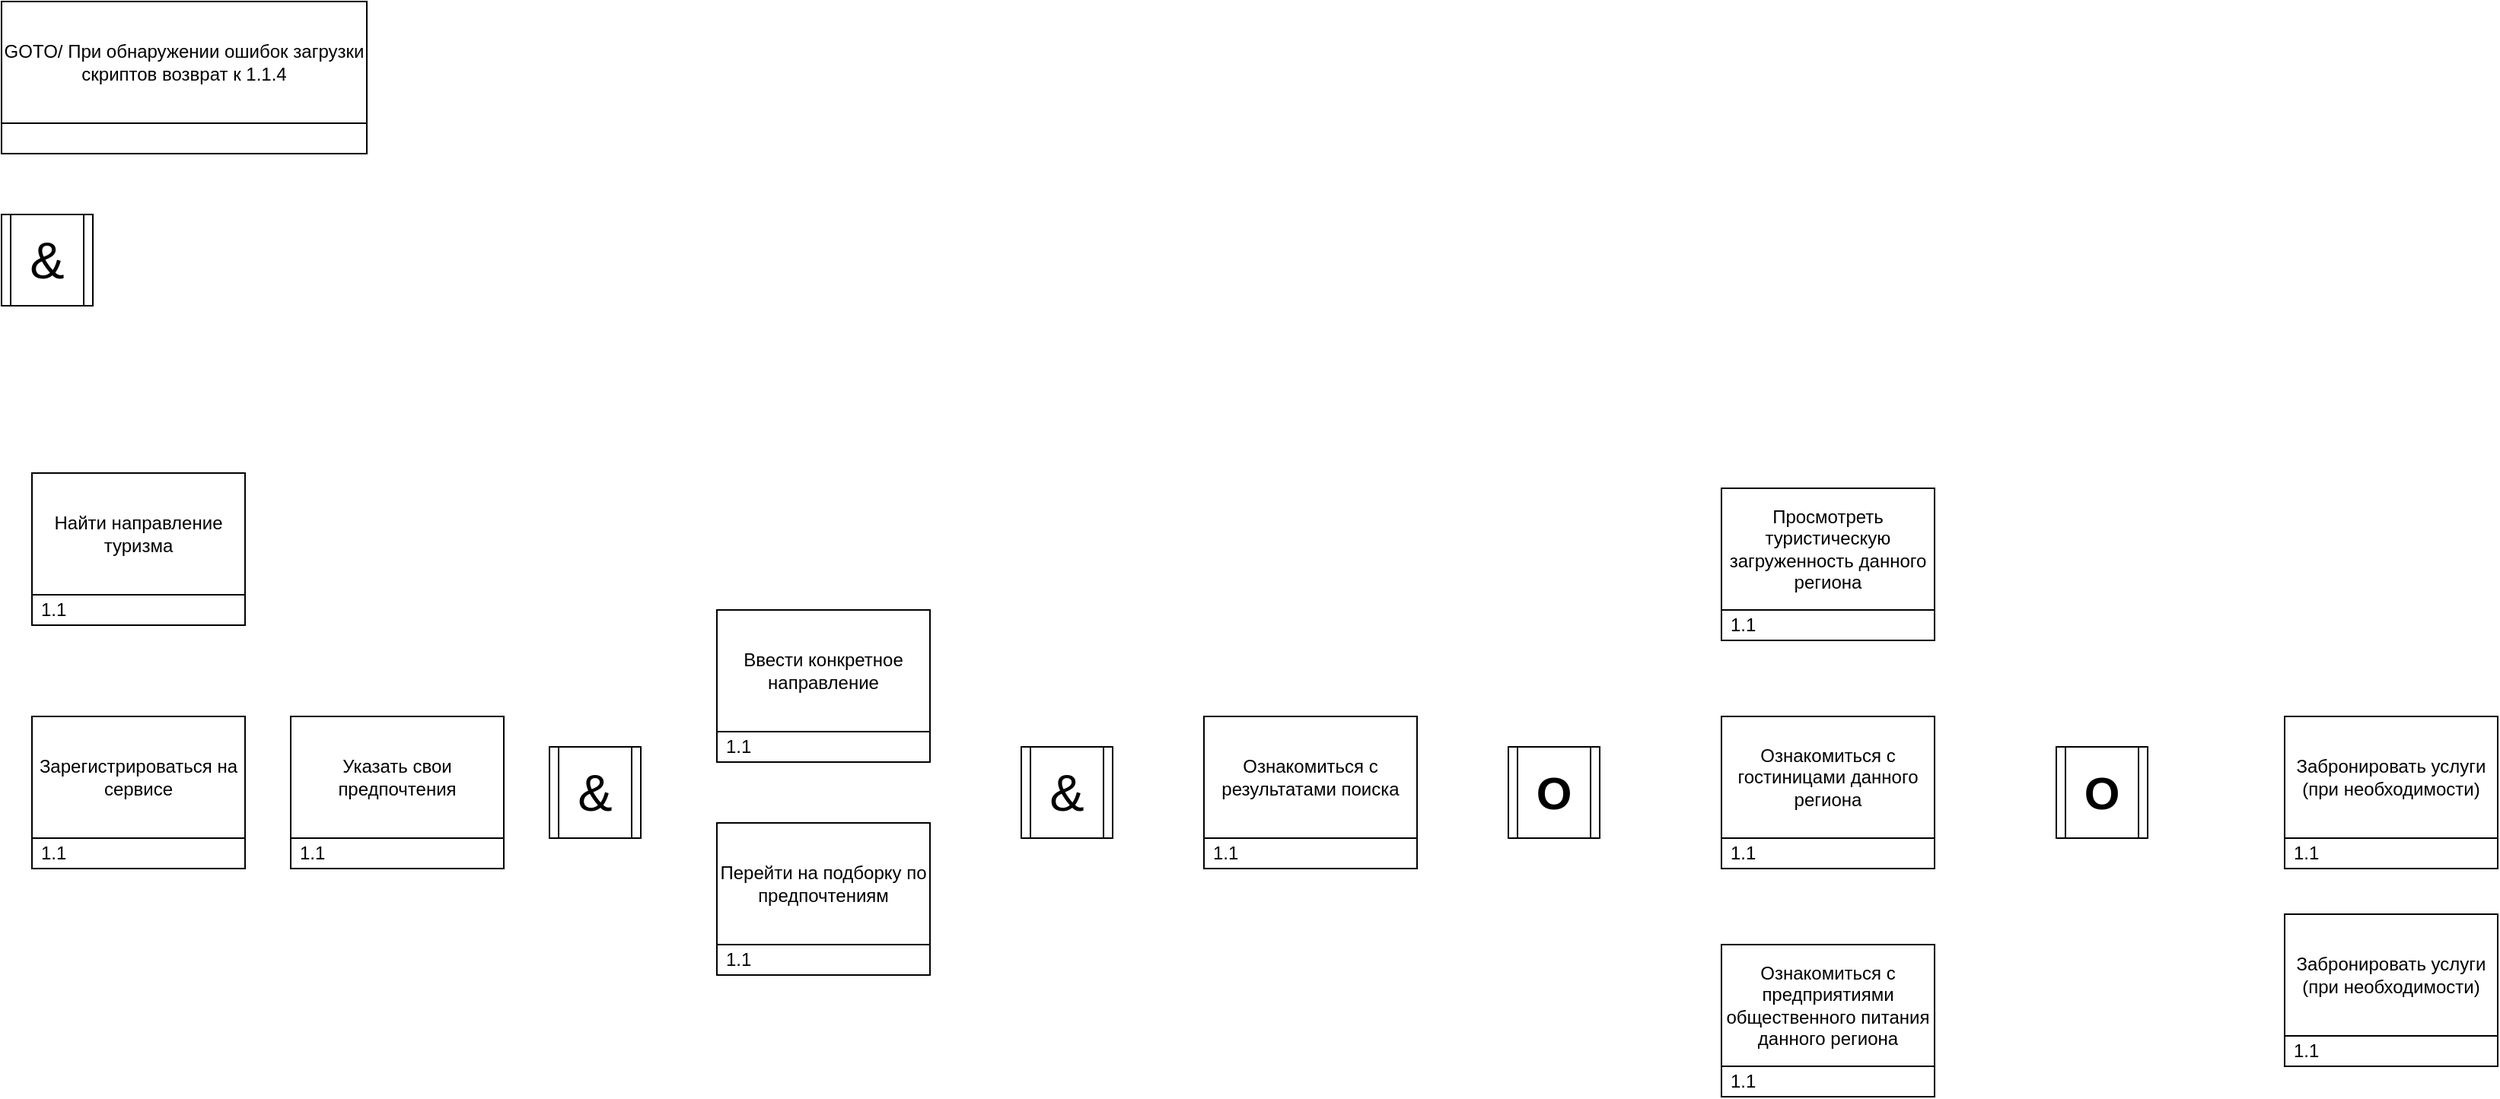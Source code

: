 <mxfile version="22.0.8" type="github" pages="3">
  <diagram id="jDZyjU-NRDZu6kYY1GAh" name="IDEF3 - групповое">
    <mxGraphModel dx="1050" dy="566" grid="1" gridSize="10" guides="1" tooltips="1" connect="1" arrows="1" fold="1" page="1" pageScale="1" pageWidth="2336" pageHeight="1654" math="0" shadow="0">
      <root>
        <mxCell id="0" />
        <mxCell id="1" parent="0" />
        <mxCell id="cbyuX7j4B6WSAV5k46cB-1" value="Найти направление туризма" style="swimlane;fontStyle=0;childLayout=stackLayout;horizontal=1;startSize=80;horizontalStack=0;resizeParent=1;resizeParentMax=0;resizeLast=0;collapsible=1;marginBottom=0;whiteSpace=wrap;html=1;" vertex="1" parent="1">
          <mxGeometry x="40" y="380" width="140" height="100" as="geometry" />
        </mxCell>
        <mxCell id="cbyuX7j4B6WSAV5k46cB-2" value="1.1" style="text;strokeColor=none;fillColor=none;align=left;verticalAlign=middle;spacingLeft=4;spacingRight=4;overflow=hidden;points=[[0,0.5],[1,0.5]];portConstraint=eastwest;rotatable=0;whiteSpace=wrap;html=1;" vertex="1" parent="cbyuX7j4B6WSAV5k46cB-1">
          <mxGeometry y="80" width="140" height="20" as="geometry" />
        </mxCell>
        <mxCell id="YS1LWx2KXghdEhdy3758-1" value="GOTO/ При обнаружении ошибок загрузки скриптов возврат к 1.1.4" style="swimlane;fontStyle=0;childLayout=stackLayout;horizontal=1;startSize=80;horizontalStack=0;resizeParent=1;resizeParentMax=0;resizeLast=0;collapsible=1;marginBottom=0;whiteSpace=wrap;html=1;" vertex="1" parent="1">
          <mxGeometry x="20" y="70" width="240" height="100" as="geometry" />
        </mxCell>
        <mxCell id="WHiRAeLKZ48KQF9VEQD4-1" value="&lt;font style=&quot;font-size: 34px;&quot;&gt;&amp;amp;&lt;/font&gt;" style="shape=process;whiteSpace=wrap;html=1;backgroundOutline=1;" vertex="1" parent="1">
          <mxGeometry x="20" y="210" width="60" height="60" as="geometry" />
        </mxCell>
        <mxCell id="WHiRAeLKZ48KQF9VEQD4-2" value="Зарегистрироваться на сервисе" style="swimlane;fontStyle=0;childLayout=stackLayout;horizontal=1;startSize=80;horizontalStack=0;resizeParent=1;resizeParentMax=0;resizeLast=0;collapsible=1;marginBottom=0;whiteSpace=wrap;html=1;" vertex="1" parent="1">
          <mxGeometry x="40" y="540" width="140" height="100" as="geometry" />
        </mxCell>
        <mxCell id="WHiRAeLKZ48KQF9VEQD4-3" value="1.1" style="text;strokeColor=none;fillColor=none;align=left;verticalAlign=middle;spacingLeft=4;spacingRight=4;overflow=hidden;points=[[0,0.5],[1,0.5]];portConstraint=eastwest;rotatable=0;whiteSpace=wrap;html=1;" vertex="1" parent="WHiRAeLKZ48KQF9VEQD4-2">
          <mxGeometry y="80" width="140" height="20" as="geometry" />
        </mxCell>
        <mxCell id="WHiRAeLKZ48KQF9VEQD4-4" value="Ввести конкретное направление" style="swimlane;fontStyle=0;childLayout=stackLayout;horizontal=1;startSize=80;horizontalStack=0;resizeParent=1;resizeParentMax=0;resizeLast=0;collapsible=1;marginBottom=0;whiteSpace=wrap;html=1;" vertex="1" parent="1">
          <mxGeometry x="490" y="470" width="140" height="100" as="geometry" />
        </mxCell>
        <mxCell id="WHiRAeLKZ48KQF9VEQD4-5" value="1.1" style="text;strokeColor=none;fillColor=none;align=left;verticalAlign=middle;spacingLeft=4;spacingRight=4;overflow=hidden;points=[[0,0.5],[1,0.5]];portConstraint=eastwest;rotatable=0;whiteSpace=wrap;html=1;" vertex="1" parent="WHiRAeLKZ48KQF9VEQD4-4">
          <mxGeometry y="80" width="140" height="20" as="geometry" />
        </mxCell>
        <mxCell id="WHiRAeLKZ48KQF9VEQD4-6" value="Перейти на подборку по предпочтениям" style="swimlane;fontStyle=0;childLayout=stackLayout;horizontal=1;startSize=80;horizontalStack=0;resizeParent=1;resizeParentMax=0;resizeLast=0;collapsible=1;marginBottom=0;whiteSpace=wrap;html=1;" vertex="1" parent="1">
          <mxGeometry x="490" y="610" width="140" height="100" as="geometry" />
        </mxCell>
        <mxCell id="WHiRAeLKZ48KQF9VEQD4-7" value="1.1" style="text;strokeColor=none;fillColor=none;align=left;verticalAlign=middle;spacingLeft=4;spacingRight=4;overflow=hidden;points=[[0,0.5],[1,0.5]];portConstraint=eastwest;rotatable=0;whiteSpace=wrap;html=1;" vertex="1" parent="WHiRAeLKZ48KQF9VEQD4-6">
          <mxGeometry y="80" width="140" height="20" as="geometry" />
        </mxCell>
        <mxCell id="WHiRAeLKZ48KQF9VEQD4-8" value="Указать свои предпочтения" style="swimlane;fontStyle=0;childLayout=stackLayout;horizontal=1;startSize=80;horizontalStack=0;resizeParent=1;resizeParentMax=0;resizeLast=0;collapsible=1;marginBottom=0;whiteSpace=wrap;html=1;" vertex="1" parent="1">
          <mxGeometry x="210" y="540" width="140" height="100" as="geometry" />
        </mxCell>
        <mxCell id="WHiRAeLKZ48KQF9VEQD4-9" value="1.1" style="text;strokeColor=none;fillColor=none;align=left;verticalAlign=middle;spacingLeft=4;spacingRight=4;overflow=hidden;points=[[0,0.5],[1,0.5]];portConstraint=eastwest;rotatable=0;whiteSpace=wrap;html=1;" vertex="1" parent="WHiRAeLKZ48KQF9VEQD4-8">
          <mxGeometry y="80" width="140" height="20" as="geometry" />
        </mxCell>
        <mxCell id="WHiRAeLKZ48KQF9VEQD4-10" value="Ознакомиться с результатами поиска" style="swimlane;fontStyle=0;childLayout=stackLayout;horizontal=1;startSize=80;horizontalStack=0;resizeParent=1;resizeParentMax=0;resizeLast=0;collapsible=1;marginBottom=0;whiteSpace=wrap;html=1;" vertex="1" parent="1">
          <mxGeometry x="810" y="540" width="140" height="100" as="geometry" />
        </mxCell>
        <mxCell id="WHiRAeLKZ48KQF9VEQD4-11" value="1.1" style="text;strokeColor=none;fillColor=none;align=left;verticalAlign=middle;spacingLeft=4;spacingRight=4;overflow=hidden;points=[[0,0.5],[1,0.5]];portConstraint=eastwest;rotatable=0;whiteSpace=wrap;html=1;" vertex="1" parent="WHiRAeLKZ48KQF9VEQD4-10">
          <mxGeometry y="80" width="140" height="20" as="geometry" />
        </mxCell>
        <mxCell id="BEHgyF1ntrgZddMQC_46-1" value="&lt;font style=&quot;font-size: 34px;&quot;&gt;&amp;amp;&lt;/font&gt;" style="shape=process;whiteSpace=wrap;html=1;backgroundOutline=1;" vertex="1" parent="1">
          <mxGeometry x="690" y="560" width="60" height="60" as="geometry" />
        </mxCell>
        <mxCell id="BEHgyF1ntrgZddMQC_46-2" value="&lt;font style=&quot;font-size: 34px;&quot;&gt;&amp;amp;&lt;/font&gt;" style="shape=process;whiteSpace=wrap;html=1;backgroundOutline=1;" vertex="1" parent="1">
          <mxGeometry x="380" y="560" width="60" height="60" as="geometry" />
        </mxCell>
        <mxCell id="BEHgyF1ntrgZddMQC_46-3" value="Просмотреть туристическую загруженность данного региона" style="swimlane;fontStyle=0;childLayout=stackLayout;horizontal=1;startSize=80;horizontalStack=0;resizeParent=1;resizeParentMax=0;resizeLast=0;collapsible=1;marginBottom=0;whiteSpace=wrap;html=1;" vertex="1" parent="1">
          <mxGeometry x="1150" y="390" width="140" height="100" as="geometry" />
        </mxCell>
        <mxCell id="BEHgyF1ntrgZddMQC_46-4" value="1.1" style="text;strokeColor=none;fillColor=none;align=left;verticalAlign=middle;spacingLeft=4;spacingRight=4;overflow=hidden;points=[[0,0.5],[1,0.5]];portConstraint=eastwest;rotatable=0;whiteSpace=wrap;html=1;" vertex="1" parent="BEHgyF1ntrgZddMQC_46-3">
          <mxGeometry y="80" width="140" height="20" as="geometry" />
        </mxCell>
        <mxCell id="BEHgyF1ntrgZddMQC_46-5" value="Ознакомиться с гостиницами данного региона" style="swimlane;fontStyle=0;childLayout=stackLayout;horizontal=1;startSize=80;horizontalStack=0;resizeParent=1;resizeParentMax=0;resizeLast=0;collapsible=1;marginBottom=0;whiteSpace=wrap;html=1;" vertex="1" parent="1">
          <mxGeometry x="1150" y="540" width="140" height="100" as="geometry" />
        </mxCell>
        <mxCell id="BEHgyF1ntrgZddMQC_46-6" value="1.1" style="text;strokeColor=none;fillColor=none;align=left;verticalAlign=middle;spacingLeft=4;spacingRight=4;overflow=hidden;points=[[0,0.5],[1,0.5]];portConstraint=eastwest;rotatable=0;whiteSpace=wrap;html=1;" vertex="1" parent="BEHgyF1ntrgZddMQC_46-5">
          <mxGeometry y="80" width="140" height="20" as="geometry" />
        </mxCell>
        <mxCell id="BEHgyF1ntrgZddMQC_46-9" value="Ознакомиться с предприятиями общественного питания данного региона" style="swimlane;fontStyle=0;childLayout=stackLayout;horizontal=1;startSize=80;horizontalStack=0;resizeParent=1;resizeParentMax=0;resizeLast=0;collapsible=1;marginBottom=0;whiteSpace=wrap;html=1;" vertex="1" parent="1">
          <mxGeometry x="1150" y="690" width="140" height="100" as="geometry" />
        </mxCell>
        <mxCell id="BEHgyF1ntrgZddMQC_46-10" value="1.1" style="text;strokeColor=none;fillColor=none;align=left;verticalAlign=middle;spacingLeft=4;spacingRight=4;overflow=hidden;points=[[0,0.5],[1,0.5]];portConstraint=eastwest;rotatable=0;whiteSpace=wrap;html=1;" vertex="1" parent="BEHgyF1ntrgZddMQC_46-9">
          <mxGeometry y="80" width="140" height="20" as="geometry" />
        </mxCell>
        <mxCell id="BEHgyF1ntrgZddMQC_46-12" value="&lt;font style=&quot;font-size: 30px;&quot;&gt;&lt;b&gt;O&lt;/b&gt;&lt;/font&gt;" style="shape=process;whiteSpace=wrap;html=1;backgroundOutline=1;" vertex="1" parent="1">
          <mxGeometry x="1370" y="560" width="60" height="60" as="geometry" />
        </mxCell>
        <mxCell id="BEHgyF1ntrgZddMQC_46-13" value="&lt;font style=&quot;font-size: 30px;&quot;&gt;&lt;b&gt;O&lt;/b&gt;&lt;/font&gt;" style="shape=process;whiteSpace=wrap;html=1;backgroundOutline=1;" vertex="1" parent="1">
          <mxGeometry x="1010" y="560" width="60" height="60" as="geometry" />
        </mxCell>
        <mxCell id="BEHgyF1ntrgZddMQC_46-14" value="Забронировать услуги (при необходимости)" style="swimlane;fontStyle=0;childLayout=stackLayout;horizontal=1;startSize=80;horizontalStack=0;resizeParent=1;resizeParentMax=0;resizeLast=0;collapsible=1;marginBottom=0;whiteSpace=wrap;html=1;" vertex="1" parent="1">
          <mxGeometry x="1520" y="540" width="140" height="100" as="geometry" />
        </mxCell>
        <mxCell id="BEHgyF1ntrgZddMQC_46-15" value="1.1" style="text;strokeColor=none;fillColor=none;align=left;verticalAlign=middle;spacingLeft=4;spacingRight=4;overflow=hidden;points=[[0,0.5],[1,0.5]];portConstraint=eastwest;rotatable=0;whiteSpace=wrap;html=1;" vertex="1" parent="BEHgyF1ntrgZddMQC_46-14">
          <mxGeometry y="80" width="140" height="20" as="geometry" />
        </mxCell>
        <mxCell id="BEHgyF1ntrgZddMQC_46-16" value="Забронировать услуги (при необходимости)" style="swimlane;fontStyle=0;childLayout=stackLayout;horizontal=1;startSize=80;horizontalStack=0;resizeParent=1;resizeParentMax=0;resizeLast=0;collapsible=1;marginBottom=0;whiteSpace=wrap;html=1;" vertex="1" parent="1">
          <mxGeometry x="1520" y="670" width="140" height="100" as="geometry" />
        </mxCell>
        <mxCell id="BEHgyF1ntrgZddMQC_46-17" value="1.1" style="text;strokeColor=none;fillColor=none;align=left;verticalAlign=middle;spacingLeft=4;spacingRight=4;overflow=hidden;points=[[0,0.5],[1,0.5]];portConstraint=eastwest;rotatable=0;whiteSpace=wrap;html=1;" vertex="1" parent="BEHgyF1ntrgZddMQC_46-16">
          <mxGeometry y="80" width="140" height="20" as="geometry" />
        </mxCell>
      </root>
    </mxGraphModel>
  </diagram>
  <diagram id="R2lEEEUBdFMjLlhIrx00" name="IDEF1 - свое">
    <mxGraphModel dx="1235" dy="1766" grid="1" gridSize="10" guides="1" tooltips="1" connect="1" arrows="1" fold="1" page="1" pageScale="1" pageWidth="850" pageHeight="1100" math="0" shadow="0" extFonts="Permanent Marker^https://fonts.googleapis.com/css?family=Permanent+Marker">
      <root>
        <mxCell id="0" />
        <mxCell id="1" parent="0" />
        <mxCell id="71VfHX2NH4AoiYsdJ9OX-1" value="ID команды" style="swimlane;fontStyle=0;childLayout=stackLayout;horizontal=1;startSize=30;horizontalStack=0;resizeParent=1;resizeParentMax=0;resizeLast=0;collapsible=1;marginBottom=0;whiteSpace=wrap;html=1;" parent="1" vertex="1">
          <mxGeometry x="515" y="-10" width="260" height="120" as="geometry" />
        </mxCell>
        <mxCell id="71VfHX2NH4AoiYsdJ9OX-2" value="Название команды" style="text;strokeColor=none;fillColor=none;align=left;verticalAlign=middle;spacingLeft=4;spacingRight=4;overflow=hidden;points=[[0,0.5],[1,0.5]];portConstraint=eastwest;rotatable=0;whiteSpace=wrap;html=1;" parent="71VfHX2NH4AoiYsdJ9OX-1" vertex="1">
          <mxGeometry y="30" width="260" height="30" as="geometry" />
        </mxCell>
        <mxCell id="71VfHX2NH4AoiYsdJ9OX-4" value="&lt;div&gt;ID участников (FK)&lt;br&gt;&lt;/div&gt;" style="text;strokeColor=none;fillColor=none;align=left;verticalAlign=middle;spacingLeft=4;spacingRight=4;overflow=hidden;points=[[0,0.5],[1,0.5]];portConstraint=eastwest;rotatable=0;whiteSpace=wrap;html=1;" parent="71VfHX2NH4AoiYsdJ9OX-1" vertex="1">
          <mxGeometry y="60" width="260" height="30" as="geometry" />
        </mxCell>
        <mxCell id="71VfHX2NH4AoiYsdJ9OX-88" value="ID скрипта светофора" style="text;strokeColor=none;fillColor=none;align=left;verticalAlign=middle;spacingLeft=4;spacingRight=4;overflow=hidden;points=[[0,0.5],[1,0.5]];portConstraint=eastwest;rotatable=0;whiteSpace=wrap;html=1;" parent="71VfHX2NH4AoiYsdJ9OX-1" vertex="1">
          <mxGeometry y="90" width="260" height="30" as="geometry" />
        </mxCell>
        <mxCell id="71VfHX2NH4AoiYsdJ9OX-29" style="edgeStyle=orthogonalEdgeStyle;rounded=0;orthogonalLoop=1;jettySize=auto;html=1;entryX=1;entryY=0.5;entryDx=0;entryDy=0;dashed=1;dashPattern=8 8;endSize=10;endArrow=oval;endFill=1;" parent="1" source="71VfHX2NH4AoiYsdJ9OX-5" target="71VfHX2NH4AoiYsdJ9OX-10" edge="1">
          <mxGeometry relative="1" as="geometry" />
        </mxCell>
        <mxCell id="71VfHX2NH4AoiYsdJ9OX-5" value="ID организатора" style="swimlane;fontStyle=0;childLayout=stackLayout;horizontal=1;startSize=30;horizontalStack=0;resizeParent=1;resizeParentMax=0;resizeLast=0;collapsible=1;marginBottom=0;whiteSpace=wrap;html=1;" parent="1" vertex="1">
          <mxGeometry x="685" y="280" width="140" height="120" as="geometry" />
        </mxCell>
        <mxCell id="71VfHX2NH4AoiYsdJ9OX-6" value="ФИО организатора" style="text;strokeColor=none;fillColor=none;align=left;verticalAlign=middle;spacingLeft=4;spacingRight=4;overflow=hidden;points=[[0,0.5],[1,0.5]];portConstraint=eastwest;rotatable=0;whiteSpace=wrap;html=1;" parent="71VfHX2NH4AoiYsdJ9OX-5" vertex="1">
          <mxGeometry y="30" width="140" height="30" as="geometry" />
        </mxCell>
        <mxCell id="71VfHX2NH4AoiYsdJ9OX-7" value="Должность" style="text;strokeColor=none;fillColor=none;align=left;verticalAlign=middle;spacingLeft=4;spacingRight=4;overflow=hidden;points=[[0,0.5],[1,0.5]];portConstraint=eastwest;rotatable=0;whiteSpace=wrap;html=1;" parent="71VfHX2NH4AoiYsdJ9OX-5" vertex="1">
          <mxGeometry y="60" width="140" height="30" as="geometry" />
        </mxCell>
        <mxCell id="71VfHX2NH4AoiYsdJ9OX-8" value="Номер телефона" style="text;strokeColor=none;fillColor=none;align=left;verticalAlign=middle;spacingLeft=4;spacingRight=4;overflow=hidden;points=[[0,0.5],[1,0.5]];portConstraint=eastwest;rotatable=0;whiteSpace=wrap;html=1;" parent="71VfHX2NH4AoiYsdJ9OX-5" vertex="1">
          <mxGeometry y="90" width="140" height="30" as="geometry" />
        </mxCell>
        <mxCell id="71VfHX2NH4AoiYsdJ9OX-9" value="ID стенда" style="swimlane;fontStyle=0;childLayout=stackLayout;horizontal=1;startSize=30;horizontalStack=0;resizeParent=1;resizeParentMax=0;resizeLast=0;collapsible=1;marginBottom=0;whiteSpace=wrap;html=1;" parent="1" vertex="1">
          <mxGeometry x="300" y="500" width="250" height="300" as="geometry" />
        </mxCell>
        <mxCell id="71VfHX2NH4AoiYsdJ9OX-10" value="ID организатора (FK)" style="text;strokeColor=none;fillColor=none;align=left;verticalAlign=middle;spacingLeft=4;spacingRight=4;overflow=hidden;points=[[0,0.5],[1,0.5]];portConstraint=eastwest;rotatable=0;whiteSpace=wrap;html=1;" parent="71VfHX2NH4AoiYsdJ9OX-9" vertex="1">
          <mxGeometry y="30" width="250" height="30" as="geometry" />
        </mxCell>
        <mxCell id="71VfHX2NH4AoiYsdJ9OX-11" value="ID команды (FK)" style="text;strokeColor=none;fillColor=none;align=left;verticalAlign=middle;spacingLeft=4;spacingRight=4;overflow=hidden;points=[[0,0.5],[1,0.5]];portConstraint=eastwest;rotatable=0;whiteSpace=wrap;html=1;" parent="71VfHX2NH4AoiYsdJ9OX-9" vertex="1">
          <mxGeometry y="60" width="250" height="30" as="geometry" />
        </mxCell>
        <mxCell id="71VfHX2NH4AoiYsdJ9OX-12" value="ID состояния (FK)" style="text;strokeColor=none;fillColor=none;align=left;verticalAlign=middle;spacingLeft=4;spacingRight=4;overflow=hidden;points=[[0,0.5],[1,0.5]];portConstraint=eastwest;rotatable=0;whiteSpace=wrap;html=1;" parent="71VfHX2NH4AoiYsdJ9OX-9" vertex="1">
          <mxGeometry y="90" width="250" height="30" as="geometry" />
        </mxCell>
        <mxCell id="71VfHX2NH4AoiYsdJ9OX-27" value="Номер итерации" style="text;strokeColor=none;fillColor=none;align=left;verticalAlign=middle;spacingLeft=4;spacingRight=4;overflow=hidden;points=[[0,0.5],[1,0.5]];portConstraint=eastwest;rotatable=0;whiteSpace=wrap;html=1;" parent="71VfHX2NH4AoiYsdJ9OX-9" vertex="1">
          <mxGeometry y="120" width="250" height="30" as="geometry" />
        </mxCell>
        <mxCell id="71VfHX2NH4AoiYsdJ9OX-25" value="Время работы" style="text;strokeColor=none;fillColor=none;align=left;verticalAlign=middle;spacingLeft=4;spacingRight=4;overflow=hidden;points=[[0,0.5],[1,0.5]];portConstraint=eastwest;rotatable=0;whiteSpace=wrap;html=1;" parent="71VfHX2NH4AoiYsdJ9OX-9" vertex="1">
          <mxGeometry y="150" width="250" height="30" as="geometry" />
        </mxCell>
        <mxCell id="71VfHX2NH4AoiYsdJ9OX-33" value="ID скрипта транспортного потока (FK)" style="text;strokeColor=none;fillColor=none;align=left;verticalAlign=middle;spacingLeft=4;spacingRight=4;overflow=hidden;points=[[0,0.5],[1,0.5]];portConstraint=eastwest;rotatable=0;whiteSpace=wrap;html=1;" parent="71VfHX2NH4AoiYsdJ9OX-9" vertex="1">
          <mxGeometry y="180" width="250" height="30" as="geometry" />
        </mxCell>
        <mxCell id="71VfHX2NH4AoiYsdJ9OX-36" value="ID скрипта времени суток (FK)" style="text;strokeColor=none;fillColor=none;align=left;verticalAlign=middle;spacingLeft=4;spacingRight=4;overflow=hidden;points=[[0,0.5],[1,0.5]];portConstraint=eastwest;rotatable=0;whiteSpace=wrap;html=1;" parent="71VfHX2NH4AoiYsdJ9OX-9" vertex="1">
          <mxGeometry y="210" width="250" height="30" as="geometry" />
        </mxCell>
        <mxCell id="71VfHX2NH4AoiYsdJ9OX-37" value="ID скрипта погодных условий (FK)" style="text;strokeColor=none;fillColor=none;align=left;verticalAlign=middle;spacingLeft=4;spacingRight=4;overflow=hidden;points=[[0,0.5],[1,0.5]];portConstraint=eastwest;rotatable=0;whiteSpace=wrap;html=1;" parent="71VfHX2NH4AoiYsdJ9OX-9" vertex="1">
          <mxGeometry y="240" width="250" height="30" as="geometry" />
        </mxCell>
        <mxCell id="71VfHX2NH4AoiYsdJ9OX-39" value="ID скрипта рельефа (FK)" style="text;strokeColor=none;fillColor=none;align=left;verticalAlign=middle;spacingLeft=4;spacingRight=4;overflow=hidden;points=[[0,0.5],[1,0.5]];portConstraint=eastwest;rotatable=0;whiteSpace=wrap;html=1;" parent="71VfHX2NH4AoiYsdJ9OX-9" vertex="1">
          <mxGeometry y="270" width="250" height="30" as="geometry" />
        </mxCell>
        <mxCell id="71VfHX2NH4AoiYsdJ9OX-32" style="edgeStyle=orthogonalEdgeStyle;rounded=0;orthogonalLoop=1;jettySize=auto;html=1;entryX=1;entryY=0.5;entryDx=0;entryDy=0;dashed=1;dashPattern=8 8;endArrow=oval;endFill=1;endSize=10;" parent="1" source="71VfHX2NH4AoiYsdJ9OX-13" target="71VfHX2NH4AoiYsdJ9OX-12" edge="1">
          <mxGeometry relative="1" as="geometry" />
        </mxCell>
        <mxCell id="71VfHX2NH4AoiYsdJ9OX-13" value="ID состояния" style="swimlane;fontStyle=0;childLayout=stackLayout;horizontal=1;startSize=30;horizontalStack=0;resizeParent=1;resizeParentMax=0;resizeLast=0;collapsible=1;marginBottom=0;whiteSpace=wrap;html=1;" parent="1" vertex="1">
          <mxGeometry x="685" y="560" width="140" height="90" as="geometry" />
        </mxCell>
        <mxCell id="71VfHX2NH4AoiYsdJ9OX-14" value="Название состояния" style="text;strokeColor=none;fillColor=none;align=left;verticalAlign=middle;spacingLeft=4;spacingRight=4;overflow=hidden;points=[[0,0.5],[1,0.5]];portConstraint=eastwest;rotatable=0;whiteSpace=wrap;html=1;" parent="71VfHX2NH4AoiYsdJ9OX-13" vertex="1">
          <mxGeometry y="30" width="140" height="30" as="geometry" />
        </mxCell>
        <mxCell id="71VfHX2NH4AoiYsdJ9OX-26" value="Описание" style="text;strokeColor=none;fillColor=none;align=left;verticalAlign=middle;spacingLeft=4;spacingRight=4;overflow=hidden;points=[[0,0.5],[1,0.5]];portConstraint=eastwest;rotatable=0;whiteSpace=wrap;html=1;" parent="71VfHX2NH4AoiYsdJ9OX-13" vertex="1">
          <mxGeometry y="60" width="140" height="30" as="geometry" />
        </mxCell>
        <mxCell id="71VfHX2NH4AoiYsdJ9OX-18" value="ID участника" style="swimlane;fontStyle=0;childLayout=stackLayout;horizontal=1;startSize=30;horizontalStack=0;resizeParent=1;resizeParentMax=0;resizeLast=0;collapsible=1;marginBottom=0;whiteSpace=wrap;html=1;" parent="1" vertex="1">
          <mxGeometry x="515" y="280" width="140" height="180" as="geometry" />
        </mxCell>
        <mxCell id="71VfHX2NH4AoiYsdJ9OX-19" value="ФИО участника" style="text;strokeColor=none;fillColor=none;align=left;verticalAlign=middle;spacingLeft=4;spacingRight=4;overflow=hidden;points=[[0,0.5],[1,0.5]];portConstraint=eastwest;rotatable=0;whiteSpace=wrap;html=1;" parent="71VfHX2NH4AoiYsdJ9OX-18" vertex="1">
          <mxGeometry y="30" width="140" height="30" as="geometry" />
        </mxCell>
        <mxCell id="71VfHX2NH4AoiYsdJ9OX-20" value="Дата рождения" style="text;strokeColor=none;fillColor=none;align=left;verticalAlign=middle;spacingLeft=4;spacingRight=4;overflow=hidden;points=[[0,0.5],[1,0.5]];portConstraint=eastwest;rotatable=0;whiteSpace=wrap;html=1;" parent="71VfHX2NH4AoiYsdJ9OX-18" vertex="1">
          <mxGeometry y="60" width="140" height="30" as="geometry" />
        </mxCell>
        <mxCell id="71VfHX2NH4AoiYsdJ9OX-21" value="Город" style="text;strokeColor=none;fillColor=none;align=left;verticalAlign=middle;spacingLeft=4;spacingRight=4;overflow=hidden;points=[[0,0.5],[1,0.5]];portConstraint=eastwest;rotatable=0;whiteSpace=wrap;html=1;" parent="71VfHX2NH4AoiYsdJ9OX-18" vertex="1">
          <mxGeometry y="90" width="140" height="30" as="geometry" />
        </mxCell>
        <mxCell id="71VfHX2NH4AoiYsdJ9OX-22" value="Номер телефона" style="text;strokeColor=none;fillColor=none;align=left;verticalAlign=middle;spacingLeft=4;spacingRight=4;overflow=hidden;points=[[0,0.5],[1,0.5]];portConstraint=eastwest;rotatable=0;whiteSpace=wrap;html=1;" parent="71VfHX2NH4AoiYsdJ9OX-18" vertex="1">
          <mxGeometry y="120" width="140" height="30" as="geometry" />
        </mxCell>
        <mxCell id="71VfHX2NH4AoiYsdJ9OX-23" value="Электронная почта" style="text;strokeColor=none;fillColor=none;align=left;verticalAlign=middle;spacingLeft=4;spacingRight=4;overflow=hidden;points=[[0,0.5],[1,0.5]];portConstraint=eastwest;rotatable=0;whiteSpace=wrap;html=1;" parent="71VfHX2NH4AoiYsdJ9OX-18" vertex="1">
          <mxGeometry y="150" width="140" height="30" as="geometry" />
        </mxCell>
        <mxCell id="71VfHX2NH4AoiYsdJ9OX-24" style="edgeStyle=orthogonalEdgeStyle;rounded=0;orthogonalLoop=1;jettySize=auto;html=1;exitX=0;exitY=0.5;exitDx=0;exitDy=0;entryX=1;entryY=0.5;entryDx=0;entryDy=0;dashed=1;dashPattern=8 8;endSize=10;endArrow=oval;endFill=1;" parent="1" source="71VfHX2NH4AoiYsdJ9OX-20" target="71VfHX2NH4AoiYsdJ9OX-4" edge="1">
          <mxGeometry relative="1" as="geometry" />
        </mxCell>
        <mxCell id="71VfHX2NH4AoiYsdJ9OX-40" value="ID скрипта транспортного потока" style="swimlane;fontStyle=0;childLayout=stackLayout;horizontal=1;startSize=30;horizontalStack=0;resizeParent=1;resizeParentMax=0;resizeLast=0;collapsible=1;marginBottom=0;whiteSpace=wrap;html=1;" parent="1" vertex="1">
          <mxGeometry x="20" y="470" width="200" height="150" as="geometry" />
        </mxCell>
        <mxCell id="71VfHX2NH4AoiYsdJ9OX-41" value="Плотность транспортного потока" style="text;strokeColor=none;fillColor=none;align=left;verticalAlign=middle;spacingLeft=4;spacingRight=4;overflow=hidden;points=[[0,0.5],[1,0.5]];portConstraint=eastwest;rotatable=0;whiteSpace=wrap;html=1;" parent="71VfHX2NH4AoiYsdJ9OX-40" vertex="1">
          <mxGeometry y="30" width="200" height="30" as="geometry" />
        </mxCell>
        <mxCell id="71VfHX2NH4AoiYsdJ9OX-43" value="Название" style="text;strokeColor=none;fillColor=none;align=left;verticalAlign=middle;spacingLeft=4;spacingRight=4;overflow=hidden;points=[[0,0.5],[1,0.5]];portConstraint=eastwest;rotatable=0;whiteSpace=wrap;html=1;" parent="71VfHX2NH4AoiYsdJ9OX-40" vertex="1">
          <mxGeometry y="60" width="200" height="30" as="geometry" />
        </mxCell>
        <mxCell id="beHkhpaUEUdG98gx7y9p-2" value="Путь к скрипту" style="text;strokeColor=none;fillColor=none;align=left;verticalAlign=middle;spacingLeft=4;spacingRight=4;overflow=hidden;points=[[0,0.5],[1,0.5]];portConstraint=eastwest;rotatable=0;whiteSpace=wrap;html=1;" vertex="1" parent="71VfHX2NH4AoiYsdJ9OX-40">
          <mxGeometry y="90" width="200" height="30" as="geometry" />
        </mxCell>
        <mxCell id="71VfHX2NH4AoiYsdJ9OX-42" value="Дата создания" style="text;strokeColor=none;fillColor=none;align=left;verticalAlign=middle;spacingLeft=4;spacingRight=4;overflow=hidden;points=[[0,0.5],[1,0.5]];portConstraint=eastwest;rotatable=0;whiteSpace=wrap;html=1;" parent="71VfHX2NH4AoiYsdJ9OX-40" vertex="1">
          <mxGeometry y="120" width="200" height="30" as="geometry" />
        </mxCell>
        <mxCell id="71VfHX2NH4AoiYsdJ9OX-52" style="edgeStyle=orthogonalEdgeStyle;rounded=0;orthogonalLoop=1;jettySize=auto;html=1;entryX=0;entryY=0.5;entryDx=0;entryDy=0;dashed=1;dashPattern=8 8;endArrow=oval;endFill=1;endSize=10;" parent="1" source="71VfHX2NH4AoiYsdJ9OX-41" target="71VfHX2NH4AoiYsdJ9OX-33" edge="1">
          <mxGeometry relative="1" as="geometry">
            <Array as="points">
              <mxPoint x="240" y="515" />
              <mxPoint x="240" y="695" />
            </Array>
          </mxGeometry>
        </mxCell>
        <mxCell id="71VfHX2NH4AoiYsdJ9OX-72" style="edgeStyle=orthogonalEdgeStyle;rounded=0;orthogonalLoop=1;jettySize=auto;html=1;entryX=0;entryY=0.5;entryDx=0;entryDy=0;dashed=1;dashPattern=8 8;endArrow=oval;endFill=1;endSize=10;" parent="1" source="71VfHX2NH4AoiYsdJ9OX-53" target="71VfHX2NH4AoiYsdJ9OX-36" edge="1">
          <mxGeometry relative="1" as="geometry" />
        </mxCell>
        <mxCell id="71VfHX2NH4AoiYsdJ9OX-53" value="ID скрипта времени суток" style="swimlane;fontStyle=0;childLayout=stackLayout;horizontal=1;startSize=30;horizontalStack=0;resizeParent=1;resizeParentMax=0;resizeLast=0;collapsible=1;marginBottom=0;whiteSpace=wrap;html=1;" parent="1" vertex="1">
          <mxGeometry x="85" y="960" width="200" height="150" as="geometry" />
        </mxCell>
        <mxCell id="71VfHX2NH4AoiYsdJ9OX-54" value="Название" style="text;strokeColor=none;fillColor=none;align=left;verticalAlign=middle;spacingLeft=4;spacingRight=4;overflow=hidden;points=[[0,0.5],[1,0.5]];portConstraint=eastwest;rotatable=0;whiteSpace=wrap;html=1;" parent="71VfHX2NH4AoiYsdJ9OX-53" vertex="1">
          <mxGeometry y="30" width="200" height="30" as="geometry" />
        </mxCell>
        <mxCell id="71VfHX2NH4AoiYsdJ9OX-55" value="Время игровых суток" style="text;strokeColor=none;fillColor=none;align=left;verticalAlign=middle;spacingLeft=4;spacingRight=4;overflow=hidden;points=[[0,0.5],[1,0.5]];portConstraint=eastwest;rotatable=0;whiteSpace=wrap;html=1;" parent="71VfHX2NH4AoiYsdJ9OX-53" vertex="1">
          <mxGeometry y="60" width="200" height="30" as="geometry" />
        </mxCell>
        <mxCell id="beHkhpaUEUdG98gx7y9p-3" value="Путь к скрипту" style="text;strokeColor=none;fillColor=none;align=left;verticalAlign=middle;spacingLeft=4;spacingRight=4;overflow=hidden;points=[[0,0.5],[1,0.5]];portConstraint=eastwest;rotatable=0;whiteSpace=wrap;html=1;" vertex="1" parent="71VfHX2NH4AoiYsdJ9OX-53">
          <mxGeometry y="90" width="200" height="30" as="geometry" />
        </mxCell>
        <mxCell id="71VfHX2NH4AoiYsdJ9OX-56" value="Дата создания" style="text;strokeColor=none;fillColor=none;align=left;verticalAlign=middle;spacingLeft=4;spacingRight=4;overflow=hidden;points=[[0,0.5],[1,0.5]];portConstraint=eastwest;rotatable=0;whiteSpace=wrap;html=1;" parent="71VfHX2NH4AoiYsdJ9OX-53" vertex="1">
          <mxGeometry y="120" width="200" height="30" as="geometry" />
        </mxCell>
        <mxCell id="71VfHX2NH4AoiYsdJ9OX-64" style="edgeStyle=orthogonalEdgeStyle;rounded=0;orthogonalLoop=1;jettySize=auto;html=1;entryX=0;entryY=0.5;entryDx=0;entryDy=0;dashed=1;dashPattern=8 8;endSize=10;endArrow=oval;endFill=1;" parent="1" source="71VfHX2NH4AoiYsdJ9OX-59" target="71VfHX2NH4AoiYsdJ9OX-37" edge="1">
          <mxGeometry relative="1" as="geometry" />
        </mxCell>
        <mxCell id="71VfHX2NH4AoiYsdJ9OX-59" value="ID скрипта погодных условий" style="swimlane;fontStyle=0;childLayout=stackLayout;horizontal=1;startSize=30;horizontalStack=0;resizeParent=1;resizeParentMax=0;resizeLast=0;collapsible=1;marginBottom=0;whiteSpace=wrap;html=1;" parent="1" vertex="1">
          <mxGeometry x="505" y="960" width="200" height="120" as="geometry" />
        </mxCell>
        <mxCell id="71VfHX2NH4AoiYsdJ9OX-61" value="Название" style="text;strokeColor=none;fillColor=none;align=left;verticalAlign=middle;spacingLeft=4;spacingRight=4;overflow=hidden;points=[[0,0.5],[1,0.5]];portConstraint=eastwest;rotatable=0;whiteSpace=wrap;html=1;" parent="71VfHX2NH4AoiYsdJ9OX-59" vertex="1">
          <mxGeometry y="30" width="200" height="30" as="geometry" />
        </mxCell>
        <mxCell id="71VfHX2NH4AoiYsdJ9OX-60" value="Путь к скрипту" style="text;strokeColor=none;fillColor=none;align=left;verticalAlign=middle;spacingLeft=4;spacingRight=4;overflow=hidden;points=[[0,0.5],[1,0.5]];portConstraint=eastwest;rotatable=0;whiteSpace=wrap;html=1;" parent="71VfHX2NH4AoiYsdJ9OX-59" vertex="1">
          <mxGeometry y="60" width="200" height="30" as="geometry" />
        </mxCell>
        <mxCell id="71VfHX2NH4AoiYsdJ9OX-62" value="Дата создания" style="text;strokeColor=none;fillColor=none;align=left;verticalAlign=middle;spacingLeft=4;spacingRight=4;overflow=hidden;points=[[0,0.5],[1,0.5]];portConstraint=eastwest;rotatable=0;whiteSpace=wrap;html=1;" parent="71VfHX2NH4AoiYsdJ9OX-59" vertex="1">
          <mxGeometry y="90" width="200" height="30" as="geometry" />
        </mxCell>
        <mxCell id="71VfHX2NH4AoiYsdJ9OX-65" value="ID скрипта рельефа" style="swimlane;fontStyle=0;childLayout=stackLayout;horizontal=1;startSize=30;horizontalStack=0;resizeParent=1;resizeParentMax=0;resizeLast=0;collapsible=1;marginBottom=0;whiteSpace=wrap;html=1;" parent="1" vertex="1">
          <mxGeometry x="625" y="780" width="200" height="150" as="geometry" />
        </mxCell>
        <mxCell id="71VfHX2NH4AoiYsdJ9OX-66" value="Карта рельефа" style="text;strokeColor=none;fillColor=none;align=left;verticalAlign=middle;spacingLeft=4;spacingRight=4;overflow=hidden;points=[[0,0.5],[1,0.5]];portConstraint=eastwest;rotatable=0;whiteSpace=wrap;html=1;" parent="71VfHX2NH4AoiYsdJ9OX-65" vertex="1">
          <mxGeometry y="30" width="200" height="30" as="geometry" />
        </mxCell>
        <mxCell id="71VfHX2NH4AoiYsdJ9OX-67" value="Название" style="text;strokeColor=none;fillColor=none;align=left;verticalAlign=middle;spacingLeft=4;spacingRight=4;overflow=hidden;points=[[0,0.5],[1,0.5]];portConstraint=eastwest;rotatable=0;whiteSpace=wrap;html=1;" parent="71VfHX2NH4AoiYsdJ9OX-65" vertex="1">
          <mxGeometry y="60" width="200" height="30" as="geometry" />
        </mxCell>
        <mxCell id="beHkhpaUEUdG98gx7y9p-1" value="Путь к скрипту" style="text;strokeColor=none;fillColor=none;align=left;verticalAlign=middle;spacingLeft=4;spacingRight=4;overflow=hidden;points=[[0,0.5],[1,0.5]];portConstraint=eastwest;rotatable=0;whiteSpace=wrap;html=1;" vertex="1" parent="71VfHX2NH4AoiYsdJ9OX-65">
          <mxGeometry y="90" width="200" height="30" as="geometry" />
        </mxCell>
        <mxCell id="71VfHX2NH4AoiYsdJ9OX-68" value="Дата создания" style="text;strokeColor=none;fillColor=none;align=left;verticalAlign=middle;spacingLeft=4;spacingRight=4;overflow=hidden;points=[[0,0.5],[1,0.5]];portConstraint=eastwest;rotatable=0;whiteSpace=wrap;html=1;" parent="71VfHX2NH4AoiYsdJ9OX-65" vertex="1">
          <mxGeometry y="120" width="200" height="30" as="geometry" />
        </mxCell>
        <mxCell id="71VfHX2NH4AoiYsdJ9OX-71" style="edgeStyle=orthogonalEdgeStyle;rounded=0;orthogonalLoop=1;jettySize=auto;html=1;entryX=1;entryY=0.5;entryDx=0;entryDy=0;dashed=1;dashPattern=8 8;endSize=10;endArrow=oval;endFill=1;" parent="1" source="71VfHX2NH4AoiYsdJ9OX-66" target="71VfHX2NH4AoiYsdJ9OX-39" edge="1">
          <mxGeometry relative="1" as="geometry" />
        </mxCell>
        <mxCell id="71VfHX2NH4AoiYsdJ9OX-77" value="Обслуживает" style="text;html=1;strokeColor=none;fillColor=none;align=center;verticalAlign=middle;whiteSpace=wrap;rounded=0;fontStyle=1" parent="1" vertex="1">
          <mxGeometry x="610" y="510" width="60" height="30" as="geometry" />
        </mxCell>
        <mxCell id="71VfHX2NH4AoiYsdJ9OX-78" value="Состоит" style="text;html=1;strokeColor=none;fillColor=none;align=center;verticalAlign=middle;whiteSpace=wrap;rounded=0;fontStyle=1" parent="1" vertex="1">
          <mxGeometry x="420" y="310" width="60" height="30" as="geometry" />
        </mxCell>
        <mxCell id="71VfHX2NH4AoiYsdJ9OX-79" value="Работает на" style="text;html=1;strokeColor=none;fillColor=none;align=center;verticalAlign=middle;whiteSpace=wrap;rounded=0;fontStyle=1" parent="1" vertex="1">
          <mxGeometry x="170" y="420" width="80" height="30" as="geometry" />
        </mxCell>
        <mxCell id="71VfHX2NH4AoiYsdJ9OX-81" value="Используется" style="text;html=1;strokeColor=none;fillColor=none;align=center;verticalAlign=middle;whiteSpace=wrap;rounded=0;fontStyle=1" parent="1" vertex="1">
          <mxGeometry x="145" y="635" width="80" height="30" as="geometry" />
        </mxCell>
        <mxCell id="71VfHX2NH4AoiYsdJ9OX-82" value="Используется" style="text;html=1;strokeColor=none;fillColor=none;align=center;verticalAlign=middle;whiteSpace=wrap;rounded=0;fontStyle=1" parent="1" vertex="1">
          <mxGeometry x="85" y="810" width="80" height="30" as="geometry" />
        </mxCell>
        <mxCell id="71VfHX2NH4AoiYsdJ9OX-84" value="Используется" style="text;html=1;strokeColor=none;fillColor=none;align=center;verticalAlign=middle;whiteSpace=wrap;rounded=0;fontStyle=1" parent="1" vertex="1">
          <mxGeometry x="575" y="740" width="80" height="30" as="geometry" />
        </mxCell>
        <mxCell id="71VfHX2NH4AoiYsdJ9OX-86" value="Используется" style="text;html=1;strokeColor=none;fillColor=none;align=center;verticalAlign=middle;whiteSpace=wrap;rounded=0;fontStyle=1" parent="1" vertex="1">
          <mxGeometry x="410" y="880" width="80" height="30" as="geometry" />
        </mxCell>
        <mxCell id="71VfHX2NH4AoiYsdJ9OX-93" value="ID скрипта светофора" style="swimlane;fontStyle=0;childLayout=stackLayout;horizontal=1;startSize=30;horizontalStack=0;resizeParent=1;resizeParentMax=0;resizeLast=0;collapsible=1;marginBottom=0;whiteSpace=wrap;html=1;" parent="1" vertex="1">
          <mxGeometry x="220" y="100" width="230" height="150" as="geometry" />
        </mxCell>
        <mxCell id="71VfHX2NH4AoiYsdJ9OX-94" value="Время обработки" style="text;strokeColor=none;fillColor=none;align=left;verticalAlign=middle;spacingLeft=4;spacingRight=4;overflow=hidden;points=[[0,0.5],[1,0.5]];portConstraint=eastwest;rotatable=0;whiteSpace=wrap;html=1;" parent="71VfHX2NH4AoiYsdJ9OX-93" vertex="1">
          <mxGeometry y="30" width="230" height="30" as="geometry" />
        </mxCell>
        <mxCell id="71VfHX2NH4AoiYsdJ9OX-95" value="Время работы скрипта" style="text;strokeColor=none;fillColor=none;align=left;verticalAlign=middle;spacingLeft=4;spacingRight=4;overflow=hidden;points=[[0,0.5],[1,0.5]];portConstraint=eastwest;rotatable=0;whiteSpace=wrap;html=1;" parent="71VfHX2NH4AoiYsdJ9OX-93" vertex="1">
          <mxGeometry y="60" width="230" height="30" as="geometry" />
        </mxCell>
        <mxCell id="71VfHX2NH4AoiYsdJ9OX-98" value="Эффективность" style="text;strokeColor=none;fillColor=none;align=left;verticalAlign=middle;spacingLeft=4;spacingRight=4;overflow=hidden;points=[[0,0.5],[1,0.5]];portConstraint=eastwest;rotatable=0;whiteSpace=wrap;html=1;" parent="71VfHX2NH4AoiYsdJ9OX-93" vertex="1">
          <mxGeometry y="90" width="230" height="30" as="geometry" />
        </mxCell>
        <mxCell id="71VfHX2NH4AoiYsdJ9OX-96" value="Дата создания" style="text;strokeColor=none;fillColor=none;align=left;verticalAlign=middle;spacingLeft=4;spacingRight=4;overflow=hidden;points=[[0,0.5],[1,0.5]];portConstraint=eastwest;rotatable=0;whiteSpace=wrap;html=1;" parent="71VfHX2NH4AoiYsdJ9OX-93" vertex="1">
          <mxGeometry y="120" width="230" height="30" as="geometry" />
        </mxCell>
        <mxCell id="71VfHX2NH4AoiYsdJ9OX-99" value="Разрабатывается" style="text;html=1;strokeColor=none;fillColor=none;align=center;verticalAlign=middle;whiteSpace=wrap;rounded=0;fontStyle=1" parent="1" vertex="1">
          <mxGeometry x="70" y="140" width="80" height="30" as="geometry" />
        </mxCell>
        <mxCell id="beHkhpaUEUdG98gx7y9p-4" style="edgeStyle=orthogonalEdgeStyle;rounded=0;orthogonalLoop=1;jettySize=auto;html=1;entryX=0;entryY=0.5;entryDx=0;entryDy=0;" edge="1" parent="1" source="71VfHX2NH4AoiYsdJ9OX-95" target="71VfHX2NH4AoiYsdJ9OX-11">
          <mxGeometry relative="1" as="geometry" />
        </mxCell>
        <mxCell id="beHkhpaUEUdG98gx7y9p-5" style="edgeStyle=orthogonalEdgeStyle;rounded=0;orthogonalLoop=1;jettySize=auto;html=1;entryX=0;entryY=0.5;entryDx=0;entryDy=0;" edge="1" parent="1" source="71VfHX2NH4AoiYsdJ9OX-4" target="71VfHX2NH4AoiYsdJ9OX-95">
          <mxGeometry relative="1" as="geometry" />
        </mxCell>
      </root>
    </mxGraphModel>
  </diagram>
  <diagram id="pa55-tMJxZ_2naUBNXwN" name="IDEF3 - свое">
    <mxGraphModel dx="1000" dy="539" grid="1" gridSize="10" guides="1" tooltips="1" connect="1" arrows="1" fold="1" page="1" pageScale="1" pageWidth="2336" pageHeight="1654" math="0" shadow="0">
      <root>
        <mxCell id="0" />
        <mxCell id="1" parent="0" />
        <mxCell id="SnneYfQ_Vd1Orqimfw1o-1" value="Интерактивная работа со стендом &quot;Светофор&quot;" style="swimlane;fontStyle=0;childLayout=stackLayout;horizontal=1;startSize=80;horizontalStack=0;resizeParent=1;resizeParentMax=0;resizeLast=0;collapsible=1;marginBottom=0;whiteSpace=wrap;html=1;" parent="1" vertex="1">
          <mxGeometry x="20" y="320" width="140" height="100" as="geometry" />
        </mxCell>
        <mxCell id="SnneYfQ_Vd1Orqimfw1o-2" value="1.1" style="text;strokeColor=none;fillColor=none;align=left;verticalAlign=middle;spacingLeft=4;spacingRight=4;overflow=hidden;points=[[0,0.5],[1,0.5]];portConstraint=eastwest;rotatable=0;whiteSpace=wrap;html=1;" parent="SnneYfQ_Vd1Orqimfw1o-1" vertex="1">
          <mxGeometry y="80" width="140" height="20" as="geometry" />
        </mxCell>
        <mxCell id="SnneYfQ_Vd1Orqimfw1o-67" style="edgeStyle=orthogonalEdgeStyle;rounded=0;orthogonalLoop=1;jettySize=auto;html=1;exitX=1;exitY=0.5;exitDx=0;exitDy=0;entryX=0;entryY=0.5;entryDx=0;entryDy=0;" parent="1" source="SnneYfQ_Vd1Orqimfw1o-7" target="SnneYfQ_Vd1Orqimfw1o-65" edge="1">
          <mxGeometry relative="1" as="geometry" />
        </mxCell>
        <mxCell id="SnneYfQ_Vd1Orqimfw1o-7" value="Подключение организатора к стенду" style="swimlane;fontStyle=0;childLayout=stackLayout;horizontal=1;startSize=80;horizontalStack=0;resizeParent=1;resizeParentMax=0;resizeLast=0;collapsible=1;marginBottom=0;whiteSpace=wrap;html=1;" parent="1" vertex="1">
          <mxGeometry x="200" y="780" width="140" height="100" as="geometry" />
        </mxCell>
        <mxCell id="SnneYfQ_Vd1Orqimfw1o-8" value="1.1.3" style="text;strokeColor=none;fillColor=none;align=left;verticalAlign=middle;spacingLeft=4;spacingRight=4;overflow=hidden;points=[[0,0.5],[1,0.5]];portConstraint=eastwest;rotatable=0;whiteSpace=wrap;html=1;" parent="SnneYfQ_Vd1Orqimfw1o-7" vertex="1">
          <mxGeometry y="80" width="140" height="20" as="geometry" />
        </mxCell>
        <mxCell id="SnneYfQ_Vd1Orqimfw1o-46" style="edgeStyle=orthogonalEdgeStyle;rounded=0;orthogonalLoop=1;jettySize=auto;html=1;exitX=1;exitY=0.5;exitDx=0;exitDy=0;entryX=0;entryY=0.5;entryDx=0;entryDy=0;" parent="1" source="SnneYfQ_Vd1Orqimfw1o-9" target="SnneYfQ_Vd1Orqimfw1o-23" edge="1">
          <mxGeometry relative="1" as="geometry" />
        </mxCell>
        <mxCell id="SnneYfQ_Vd1Orqimfw1o-9" value="Соединение команды со стендом" style="swimlane;fontStyle=0;childLayout=stackLayout;horizontal=1;startSize=80;horizontalStack=0;resizeParent=1;resizeParentMax=0;resizeLast=0;collapsible=1;marginBottom=0;whiteSpace=wrap;html=1;" parent="1" vertex="1">
          <mxGeometry x="1270" y="780" width="140" height="100" as="geometry" />
        </mxCell>
        <mxCell id="SnneYfQ_Vd1Orqimfw1o-10" value="1.1.10" style="text;strokeColor=none;fillColor=none;align=left;verticalAlign=middle;spacingLeft=4;spacingRight=4;overflow=hidden;points=[[0,0.5],[1,0.5]];portConstraint=eastwest;rotatable=0;whiteSpace=wrap;html=1;" parent="SnneYfQ_Vd1Orqimfw1o-9" vertex="1">
          <mxGeometry y="80" width="140" height="20" as="geometry" />
        </mxCell>
        <mxCell id="SnneYfQ_Vd1Orqimfw1o-35" style="edgeStyle=orthogonalEdgeStyle;rounded=0;orthogonalLoop=1;jettySize=auto;html=1;exitX=1;exitY=0.5;exitDx=0;exitDy=0;entryX=0;entryY=0.5;entryDx=0;entryDy=0;" parent="1" source="SnneYfQ_Vd1Orqimfw1o-13" target="SnneYfQ_Vd1Orqimfw1o-7" edge="1">
          <mxGeometry relative="1" as="geometry" />
        </mxCell>
        <mxCell id="SnneYfQ_Vd1Orqimfw1o-13" value="Включение стенда" style="swimlane;fontStyle=0;childLayout=stackLayout;horizontal=1;startSize=80;horizontalStack=0;resizeParent=1;resizeParentMax=0;resizeLast=0;collapsible=1;marginBottom=0;whiteSpace=wrap;html=1;" parent="1" vertex="1">
          <mxGeometry x="20" y="780" width="140" height="100" as="geometry" />
        </mxCell>
        <mxCell id="SnneYfQ_Vd1Orqimfw1o-14" value="1.1.2" style="text;strokeColor=none;fillColor=none;align=left;verticalAlign=middle;spacingLeft=4;spacingRight=4;overflow=hidden;points=[[0,0.5],[1,0.5]];portConstraint=eastwest;rotatable=0;whiteSpace=wrap;html=1;" parent="SnneYfQ_Vd1Orqimfw1o-13" vertex="1">
          <mxGeometry y="80" width="140" height="20" as="geometry" />
        </mxCell>
        <mxCell id="SnneYfQ_Vd1Orqimfw1o-59" style="edgeStyle=orthogonalEdgeStyle;rounded=0;orthogonalLoop=1;jettySize=auto;html=1;exitX=1;exitY=0.5;exitDx=0;exitDy=0;entryX=0;entryY=0.5;entryDx=0;entryDy=0;" parent="1" source="SnneYfQ_Vd1Orqimfw1o-15" target="SnneYfQ_Vd1Orqimfw1o-58" edge="1">
          <mxGeometry relative="1" as="geometry" />
        </mxCell>
        <mxCell id="SnneYfQ_Vd1Orqimfw1o-15" value="Загрузка скрипта транспортного потока" style="swimlane;fontStyle=0;childLayout=stackLayout;horizontal=1;startSize=80;horizontalStack=0;resizeParent=1;resizeParentMax=0;resizeLast=0;collapsible=1;marginBottom=0;whiteSpace=wrap;html=1;" parent="1" vertex="1">
          <mxGeometry x="708" y="600" width="140" height="100" as="geometry" />
        </mxCell>
        <mxCell id="SnneYfQ_Vd1Orqimfw1o-16" value="1.1.5" style="text;strokeColor=none;fillColor=none;align=left;verticalAlign=middle;spacingLeft=4;spacingRight=4;overflow=hidden;points=[[0,0.5],[1,0.5]];portConstraint=eastwest;rotatable=0;whiteSpace=wrap;html=1;" parent="SnneYfQ_Vd1Orqimfw1o-15" vertex="1">
          <mxGeometry y="80" width="140" height="20" as="geometry" />
        </mxCell>
        <mxCell id="SnneYfQ_Vd1Orqimfw1o-61" style="edgeStyle=orthogonalEdgeStyle;rounded=0;orthogonalLoop=1;jettySize=auto;html=1;exitX=1;exitY=0.5;exitDx=0;exitDy=0;entryX=0;entryY=0.5;entryDx=0;entryDy=0;" parent="1" source="SnneYfQ_Vd1Orqimfw1o-17" target="SnneYfQ_Vd1Orqimfw1o-58" edge="1">
          <mxGeometry relative="1" as="geometry" />
        </mxCell>
        <mxCell id="SnneYfQ_Vd1Orqimfw1o-17" value="Загрузка скрипта погодных условий" style="swimlane;fontStyle=0;childLayout=stackLayout;horizontal=1;startSize=80;horizontalStack=0;resizeParent=1;resizeParentMax=0;resizeLast=0;collapsible=1;marginBottom=0;whiteSpace=wrap;html=1;" parent="1" vertex="1">
          <mxGeometry x="708" y="726" width="140" height="100" as="geometry" />
        </mxCell>
        <mxCell id="SnneYfQ_Vd1Orqimfw1o-18" value="1.1.6" style="text;strokeColor=none;fillColor=none;align=left;verticalAlign=middle;spacingLeft=4;spacingRight=4;overflow=hidden;points=[[0,0.5],[1,0.5]];portConstraint=eastwest;rotatable=0;whiteSpace=wrap;html=1;" parent="SnneYfQ_Vd1Orqimfw1o-17" vertex="1">
          <mxGeometry y="80" width="140" height="20" as="geometry" />
        </mxCell>
        <mxCell id="SnneYfQ_Vd1Orqimfw1o-62" style="edgeStyle=orthogonalEdgeStyle;rounded=0;orthogonalLoop=1;jettySize=auto;html=1;exitX=1;exitY=0.5;exitDx=0;exitDy=0;entryX=0;entryY=0.5;entryDx=0;entryDy=0;" parent="1" source="SnneYfQ_Vd1Orqimfw1o-19" target="SnneYfQ_Vd1Orqimfw1o-58" edge="1">
          <mxGeometry relative="1" as="geometry" />
        </mxCell>
        <mxCell id="SnneYfQ_Vd1Orqimfw1o-19" value="Загрузка скрипта рельефа" style="swimlane;fontStyle=0;childLayout=stackLayout;horizontal=1;startSize=80;horizontalStack=0;resizeParent=1;resizeParentMax=0;resizeLast=0;collapsible=1;marginBottom=0;whiteSpace=wrap;html=1;" parent="1" vertex="1">
          <mxGeometry x="708" y="856" width="140" height="100" as="geometry" />
        </mxCell>
        <mxCell id="SnneYfQ_Vd1Orqimfw1o-20" value="1.1.7" style="text;strokeColor=none;fillColor=none;align=left;verticalAlign=middle;spacingLeft=4;spacingRight=4;overflow=hidden;points=[[0,0.5],[1,0.5]];portConstraint=eastwest;rotatable=0;whiteSpace=wrap;html=1;" parent="SnneYfQ_Vd1Orqimfw1o-19" vertex="1">
          <mxGeometry y="80" width="140" height="20" as="geometry" />
        </mxCell>
        <mxCell id="SnneYfQ_Vd1Orqimfw1o-63" style="edgeStyle=orthogonalEdgeStyle;rounded=0;orthogonalLoop=1;jettySize=auto;html=1;exitX=1;exitY=0.5;exitDx=0;exitDy=0;entryX=0;entryY=0.5;entryDx=0;entryDy=0;" parent="1" source="SnneYfQ_Vd1Orqimfw1o-21" target="SnneYfQ_Vd1Orqimfw1o-58" edge="1">
          <mxGeometry relative="1" as="geometry" />
        </mxCell>
        <mxCell id="SnneYfQ_Vd1Orqimfw1o-21" value="Загрузка скрипта времени суток" style="swimlane;fontStyle=0;childLayout=stackLayout;horizontal=1;startSize=80;horizontalStack=0;resizeParent=1;resizeParentMax=0;resizeLast=0;collapsible=1;marginBottom=0;whiteSpace=wrap;html=1;" parent="1" vertex="1">
          <mxGeometry x="708" y="980" width="140" height="100" as="geometry" />
        </mxCell>
        <mxCell id="SnneYfQ_Vd1Orqimfw1o-22" value="1.1.8" style="text;strokeColor=none;fillColor=none;align=left;verticalAlign=middle;spacingLeft=4;spacingRight=4;overflow=hidden;points=[[0,0.5],[1,0.5]];portConstraint=eastwest;rotatable=0;whiteSpace=wrap;html=1;" parent="SnneYfQ_Vd1Orqimfw1o-21" vertex="1">
          <mxGeometry y="80" width="140" height="20" as="geometry" />
        </mxCell>
        <mxCell id="SnneYfQ_Vd1Orqimfw1o-47" style="edgeStyle=orthogonalEdgeStyle;rounded=0;orthogonalLoop=1;jettySize=auto;html=1;exitX=1;exitY=0.5;exitDx=0;exitDy=0;entryX=0;entryY=0.5;entryDx=0;entryDy=0;" parent="1" source="SnneYfQ_Vd1Orqimfw1o-23" target="SnneYfQ_Vd1Orqimfw1o-25" edge="1">
          <mxGeometry relative="1" as="geometry" />
        </mxCell>
        <mxCell id="SnneYfQ_Vd1Orqimfw1o-23" value="Знакомство участников с имитацией условий" style="swimlane;fontStyle=0;childLayout=stackLayout;horizontal=1;startSize=80;horizontalStack=0;resizeParent=1;resizeParentMax=0;resizeLast=0;collapsible=1;marginBottom=0;whiteSpace=wrap;html=1;" parent="1" vertex="1">
          <mxGeometry x="1460" y="780" width="140" height="100" as="geometry" />
        </mxCell>
        <mxCell id="SnneYfQ_Vd1Orqimfw1o-24" value="1.1.11" style="text;strokeColor=none;fillColor=none;align=left;verticalAlign=middle;spacingLeft=4;spacingRight=4;overflow=hidden;points=[[0,0.5],[1,0.5]];portConstraint=eastwest;rotatable=0;whiteSpace=wrap;html=1;" parent="SnneYfQ_Vd1Orqimfw1o-23" vertex="1">
          <mxGeometry y="80" width="140" height="20" as="geometry" />
        </mxCell>
        <mxCell id="SnneYfQ_Vd1Orqimfw1o-48" style="edgeStyle=orthogonalEdgeStyle;rounded=0;orthogonalLoop=1;jettySize=auto;html=1;exitX=1;exitY=0.5;exitDx=0;exitDy=0;entryX=0;entryY=0.5;entryDx=0;entryDy=0;" parent="1" source="SnneYfQ_Vd1Orqimfw1o-25" target="SnneYfQ_Vd1Orqimfw1o-29" edge="1">
          <mxGeometry relative="1" as="geometry" />
        </mxCell>
        <mxCell id="SnneYfQ_Vd1Orqimfw1o-25" value="Написание скрипта работы светофора" style="swimlane;fontStyle=0;childLayout=stackLayout;horizontal=1;startSize=80;horizontalStack=0;resizeParent=1;resizeParentMax=0;resizeLast=0;collapsible=1;marginBottom=0;whiteSpace=wrap;html=1;" parent="1" vertex="1">
          <mxGeometry x="1640" y="780" width="140" height="100" as="geometry" />
        </mxCell>
        <mxCell id="SnneYfQ_Vd1Orqimfw1o-26" value="1.1.12" style="text;strokeColor=none;fillColor=none;align=left;verticalAlign=middle;spacingLeft=4;spacingRight=4;overflow=hidden;points=[[0,0.5],[1,0.5]];portConstraint=eastwest;rotatable=0;whiteSpace=wrap;html=1;" parent="SnneYfQ_Vd1Orqimfw1o-25" vertex="1">
          <mxGeometry y="80" width="140" height="20" as="geometry" />
        </mxCell>
        <mxCell id="SnneYfQ_Vd1Orqimfw1o-49" style="edgeStyle=orthogonalEdgeStyle;rounded=0;orthogonalLoop=1;jettySize=auto;html=1;exitX=1;exitY=0.5;exitDx=0;exitDy=0;entryX=0;entryY=0.5;entryDx=0;entryDy=0;" parent="1" source="SnneYfQ_Vd1Orqimfw1o-29" target="SnneYfQ_Vd1Orqimfw1o-31" edge="1">
          <mxGeometry relative="1" as="geometry" />
        </mxCell>
        <mxCell id="SnneYfQ_Vd1Orqimfw1o-29" value="Внедрение работы светофора в перекресток" style="swimlane;fontStyle=0;childLayout=stackLayout;horizontal=1;startSize=80;horizontalStack=0;resizeParent=1;resizeParentMax=0;resizeLast=0;collapsible=1;marginBottom=0;whiteSpace=wrap;html=1;" parent="1" vertex="1">
          <mxGeometry x="1820" y="780" width="140" height="100" as="geometry" />
        </mxCell>
        <mxCell id="SnneYfQ_Vd1Orqimfw1o-30" value="1.1.13" style="text;strokeColor=none;fillColor=none;align=left;verticalAlign=middle;spacingLeft=4;spacingRight=4;overflow=hidden;points=[[0,0.5],[1,0.5]];portConstraint=eastwest;rotatable=0;whiteSpace=wrap;html=1;" parent="SnneYfQ_Vd1Orqimfw1o-29" vertex="1">
          <mxGeometry y="80" width="140" height="20" as="geometry" />
        </mxCell>
        <mxCell id="SnneYfQ_Vd1Orqimfw1o-50" style="edgeStyle=orthogonalEdgeStyle;rounded=0;orthogonalLoop=1;jettySize=auto;html=1;exitX=1;exitY=0.5;exitDx=0;exitDy=0;entryX=0;entryY=0.5;entryDx=0;entryDy=0;" parent="1" source="SnneYfQ_Vd1Orqimfw1o-31" target="SnneYfQ_Vd1Orqimfw1o-33" edge="1">
          <mxGeometry relative="1" as="geometry" />
        </mxCell>
        <mxCell id="SnneYfQ_Vd1Orqimfw1o-31" value="Оценка работы команды по уровню загруженности перекрестка" style="swimlane;fontStyle=0;childLayout=stackLayout;horizontal=1;startSize=80;horizontalStack=0;resizeParent=1;resizeParentMax=0;resizeLast=0;collapsible=1;marginBottom=0;whiteSpace=wrap;html=1;" parent="1" vertex="1">
          <mxGeometry x="2000" y="780" width="140" height="100" as="geometry" />
        </mxCell>
        <mxCell id="SnneYfQ_Vd1Orqimfw1o-32" value="1.1.14" style="text;strokeColor=none;fillColor=none;align=left;verticalAlign=middle;spacingLeft=4;spacingRight=4;overflow=hidden;points=[[0,0.5],[1,0.5]];portConstraint=eastwest;rotatable=0;whiteSpace=wrap;html=1;" parent="SnneYfQ_Vd1Orqimfw1o-31" vertex="1">
          <mxGeometry y="80" width="140" height="20" as="geometry" />
        </mxCell>
        <mxCell id="SnneYfQ_Vd1Orqimfw1o-33" value="Выключение стенда" style="swimlane;fontStyle=0;childLayout=stackLayout;horizontal=1;startSize=80;horizontalStack=0;resizeParent=1;resizeParentMax=0;resizeLast=0;collapsible=1;marginBottom=0;whiteSpace=wrap;html=1;" parent="1" vertex="1">
          <mxGeometry x="2180" y="780" width="140" height="100" as="geometry" />
        </mxCell>
        <mxCell id="SnneYfQ_Vd1Orqimfw1o-34" value="1.1.15" style="text;strokeColor=none;fillColor=none;align=left;verticalAlign=middle;spacingLeft=4;spacingRight=4;overflow=hidden;points=[[0,0.5],[1,0.5]];portConstraint=eastwest;rotatable=0;whiteSpace=wrap;html=1;" parent="SnneYfQ_Vd1Orqimfw1o-33" vertex="1">
          <mxGeometry y="80" width="140" height="20" as="geometry" />
        </mxCell>
        <mxCell id="SnneYfQ_Vd1Orqimfw1o-54" style="edgeStyle=orthogonalEdgeStyle;rounded=0;orthogonalLoop=1;jettySize=auto;html=1;exitX=1;exitY=0.5;exitDx=0;exitDy=0;entryX=0;entryY=0.5;entryDx=0;entryDy=0;" parent="1" source="SnneYfQ_Vd1Orqimfw1o-52" target="SnneYfQ_Vd1Orqimfw1o-15" edge="1">
          <mxGeometry relative="1" as="geometry" />
        </mxCell>
        <mxCell id="SnneYfQ_Vd1Orqimfw1o-55" style="edgeStyle=orthogonalEdgeStyle;rounded=0;orthogonalLoop=1;jettySize=auto;html=1;exitX=1;exitY=0.5;exitDx=0;exitDy=0;" parent="1" source="SnneYfQ_Vd1Orqimfw1o-52" target="SnneYfQ_Vd1Orqimfw1o-17" edge="1">
          <mxGeometry relative="1" as="geometry" />
        </mxCell>
        <mxCell id="SnneYfQ_Vd1Orqimfw1o-56" style="edgeStyle=orthogonalEdgeStyle;rounded=0;orthogonalLoop=1;jettySize=auto;html=1;exitX=1;exitY=0.5;exitDx=0;exitDy=0;entryX=0;entryY=0.5;entryDx=0;entryDy=0;" parent="1" source="SnneYfQ_Vd1Orqimfw1o-52" target="SnneYfQ_Vd1Orqimfw1o-19" edge="1">
          <mxGeometry relative="1" as="geometry" />
        </mxCell>
        <mxCell id="SnneYfQ_Vd1Orqimfw1o-57" style="edgeStyle=orthogonalEdgeStyle;rounded=0;orthogonalLoop=1;jettySize=auto;html=1;exitX=1;exitY=0.5;exitDx=0;exitDy=0;entryX=0;entryY=0.5;entryDx=0;entryDy=0;" parent="1" source="SnneYfQ_Vd1Orqimfw1o-52" target="SnneYfQ_Vd1Orqimfw1o-21" edge="1">
          <mxGeometry relative="1" as="geometry" />
        </mxCell>
        <mxCell id="SnneYfQ_Vd1Orqimfw1o-52" value="&lt;font style=&quot;font-size: 34px;&quot;&gt;&amp;amp;&lt;/font&gt;" style="shape=process;whiteSpace=wrap;html=1;backgroundOutline=1;" parent="1" vertex="1">
          <mxGeometry x="550" y="800" width="60" height="60" as="geometry" />
        </mxCell>
        <mxCell id="SnneYfQ_Vd1Orqimfw1o-71" style="edgeStyle=orthogonalEdgeStyle;rounded=0;orthogonalLoop=1;jettySize=auto;html=1;exitX=1;exitY=0.5;exitDx=0;exitDy=0;" parent="1" source="SnneYfQ_Vd1Orqimfw1o-58" target="SnneYfQ_Vd1Orqimfw1o-69" edge="1">
          <mxGeometry relative="1" as="geometry" />
        </mxCell>
        <mxCell id="SnneYfQ_Vd1Orqimfw1o-58" value="&lt;font style=&quot;font-size: 34px;&quot;&gt;&amp;amp;&lt;/font&gt;" style="shape=process;whiteSpace=wrap;html=1;backgroundOutline=1;" parent="1" vertex="1">
          <mxGeometry x="950" y="800" width="60" height="60" as="geometry" />
        </mxCell>
        <mxCell id="SnneYfQ_Vd1Orqimfw1o-68" style="edgeStyle=orthogonalEdgeStyle;rounded=0;orthogonalLoop=1;jettySize=auto;html=1;exitX=1;exitY=0.5;exitDx=0;exitDy=0;entryX=0;entryY=0.5;entryDx=0;entryDy=0;" parent="1" source="SnneYfQ_Vd1Orqimfw1o-65" target="SnneYfQ_Vd1Orqimfw1o-52" edge="1">
          <mxGeometry relative="1" as="geometry" />
        </mxCell>
        <mxCell id="SnneYfQ_Vd1Orqimfw1o-65" value="Загрузка скриптов" style="swimlane;fontStyle=0;childLayout=stackLayout;horizontal=1;startSize=80;horizontalStack=0;resizeParent=1;resizeParentMax=0;resizeLast=0;collapsible=1;marginBottom=0;whiteSpace=wrap;html=1;" parent="1" vertex="1">
          <mxGeometry x="380" y="780" width="140" height="100" as="geometry" />
        </mxCell>
        <mxCell id="SnneYfQ_Vd1Orqimfw1o-66" value="1.1.4" style="text;strokeColor=none;fillColor=none;align=left;verticalAlign=middle;spacingLeft=4;spacingRight=4;overflow=hidden;points=[[0,0.5],[1,0.5]];portConstraint=eastwest;rotatable=0;whiteSpace=wrap;html=1;" parent="SnneYfQ_Vd1Orqimfw1o-65" vertex="1">
          <mxGeometry y="80" width="140" height="20" as="geometry" />
        </mxCell>
        <mxCell id="SnneYfQ_Vd1Orqimfw1o-72" style="edgeStyle=orthogonalEdgeStyle;rounded=0;orthogonalLoop=1;jettySize=auto;html=1;exitX=1;exitY=0.5;exitDx=0;exitDy=0;entryX=0;entryY=0.5;entryDx=0;entryDy=0;" parent="1" source="SnneYfQ_Vd1Orqimfw1o-69" target="SnneYfQ_Vd1Orqimfw1o-9" edge="1">
          <mxGeometry relative="1" as="geometry" />
        </mxCell>
        <mxCell id="SnneYfQ_Vd1Orqimfw1o-69" value="Проверка загрузки всех скриптов" style="swimlane;fontStyle=0;childLayout=stackLayout;horizontal=1;startSize=80;horizontalStack=0;resizeParent=1;resizeParentMax=0;resizeLast=0;collapsible=1;marginBottom=0;whiteSpace=wrap;html=1;" parent="1" vertex="1">
          <mxGeometry x="1070" y="780" width="140" height="100" as="geometry" />
        </mxCell>
        <mxCell id="SnneYfQ_Vd1Orqimfw1o-70" value="1.1.9" style="text;strokeColor=none;fillColor=none;align=left;verticalAlign=middle;spacingLeft=4;spacingRight=4;overflow=hidden;points=[[0,0.5],[1,0.5]];portConstraint=eastwest;rotatable=0;whiteSpace=wrap;html=1;" parent="SnneYfQ_Vd1Orqimfw1o-69" vertex="1">
          <mxGeometry y="80" width="140" height="20" as="geometry" />
        </mxCell>
        <mxCell id="SnneYfQ_Vd1Orqimfw1o-76" style="edgeStyle=orthogonalEdgeStyle;rounded=0;orthogonalLoop=1;jettySize=auto;html=1;exitX=1;exitY=0.5;exitDx=0;exitDy=0;endArrow=none;endFill=0;dashed=1;dashPattern=12 12;entryX=0.51;entryY=1.023;entryDx=0;entryDy=0;entryPerimeter=0;" parent="1" source="SnneYfQ_Vd1Orqimfw1o-73" target="SnneYfQ_Vd1Orqimfw1o-70" edge="1">
          <mxGeometry relative="1" as="geometry">
            <mxPoint x="1140" y="890" as="targetPoint" />
          </mxGeometry>
        </mxCell>
        <mxCell id="SnneYfQ_Vd1Orqimfw1o-73" value="GOTO/ При обнаружении ошибок загрузки скриптов возврат к 1.1.4" style="swimlane;fontStyle=0;childLayout=stackLayout;horizontal=1;startSize=80;horizontalStack=0;resizeParent=1;resizeParentMax=0;resizeLast=0;collapsible=1;marginBottom=0;whiteSpace=wrap;html=1;" parent="1" vertex="1">
          <mxGeometry x="980" y="1010" width="240" height="100" as="geometry" />
        </mxCell>
      </root>
    </mxGraphModel>
  </diagram>
</mxfile>
